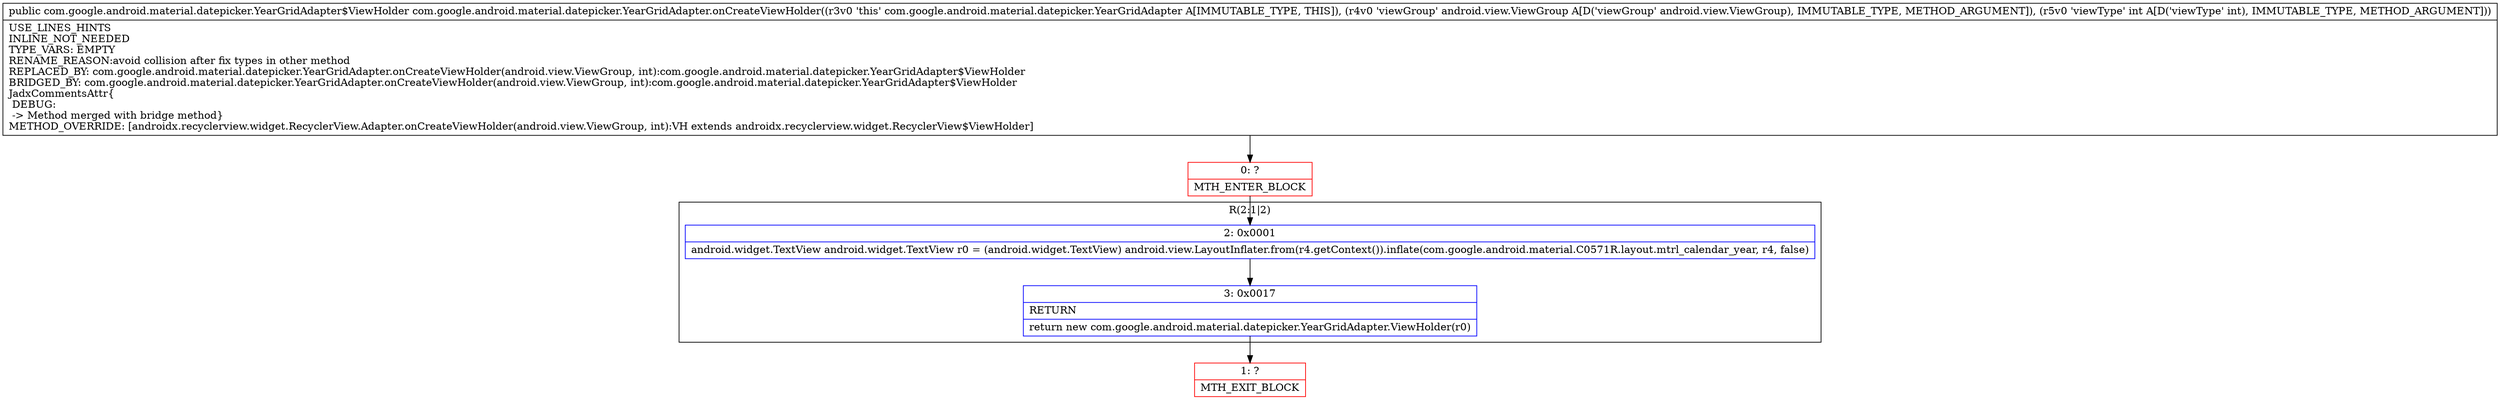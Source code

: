 digraph "CFG forcom.google.android.material.datepicker.YearGridAdapter.onCreateViewHolder(Landroid\/view\/ViewGroup;I)Lcom\/google\/android\/material\/datepicker\/YearGridAdapter$ViewHolder;" {
subgraph cluster_Region_585753421 {
label = "R(2:1|2)";
node [shape=record,color=blue];
Node_2 [shape=record,label="{2\:\ 0x0001|android.widget.TextView android.widget.TextView r0 = (android.widget.TextView) android.view.LayoutInflater.from(r4.getContext()).inflate(com.google.android.material.C0571R.layout.mtrl_calendar_year, r4, false)\l}"];
Node_3 [shape=record,label="{3\:\ 0x0017|RETURN\l|return new com.google.android.material.datepicker.YearGridAdapter.ViewHolder(r0)\l}"];
}
Node_0 [shape=record,color=red,label="{0\:\ ?|MTH_ENTER_BLOCK\l}"];
Node_1 [shape=record,color=red,label="{1\:\ ?|MTH_EXIT_BLOCK\l}"];
MethodNode[shape=record,label="{public com.google.android.material.datepicker.YearGridAdapter$ViewHolder com.google.android.material.datepicker.YearGridAdapter.onCreateViewHolder((r3v0 'this' com.google.android.material.datepicker.YearGridAdapter A[IMMUTABLE_TYPE, THIS]), (r4v0 'viewGroup' android.view.ViewGroup A[D('viewGroup' android.view.ViewGroup), IMMUTABLE_TYPE, METHOD_ARGUMENT]), (r5v0 'viewType' int A[D('viewType' int), IMMUTABLE_TYPE, METHOD_ARGUMENT]))  | USE_LINES_HINTS\lINLINE_NOT_NEEDED\lTYPE_VARS: EMPTY\lRENAME_REASON:avoid collision after fix types in other method\lREPLACED_BY: com.google.android.material.datepicker.YearGridAdapter.onCreateViewHolder(android.view.ViewGroup, int):com.google.android.material.datepicker.YearGridAdapter$ViewHolder\lBRIDGED_BY: com.google.android.material.datepicker.YearGridAdapter.onCreateViewHolder(android.view.ViewGroup, int):com.google.android.material.datepicker.YearGridAdapter$ViewHolder\lJadxCommentsAttr\{\l DEBUG: \l \-\> Method merged with bridge method\}\lMETHOD_OVERRIDE: [androidx.recyclerview.widget.RecyclerView.Adapter.onCreateViewHolder(android.view.ViewGroup, int):VH extends androidx.recyclerview.widget.RecyclerView$ViewHolder]\l}"];
MethodNode -> Node_0;Node_2 -> Node_3;
Node_3 -> Node_1;
Node_0 -> Node_2;
}

